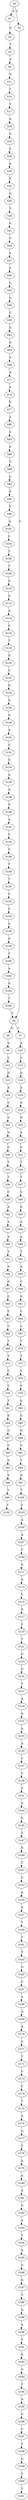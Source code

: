 strict digraph  {
	S0 -> S1 [ label = A ];
	S0 -> S2 [ label = T ];
	S1 -> S3 [ label = G ];
	S2 -> S4 [ label = C ];
	S3 -> S5 [ label = T ];
	S4 -> S6 [ label = G ];
	S4 -> S7 [ label = C ];
	S5 -> S8 [ label = C ];
	S6 -> S9 [ label = G ];
	S7 -> S10 [ label = A ];
	S8 -> S11 [ label = G ];
	S9 -> S12 [ label = C ];
	S10 -> S13 [ label = C ];
	S11 -> S14 [ label = T ];
	S12 -> S15 [ label = G ];
	S13 -> S16 [ label = G ];
	S14 -> S17 [ label = T ];
	S15 -> S18 [ label = A ];
	S16 -> S19 [ label = A ];
	S17 -> S20 [ label = A ];
	S18 -> S21 [ label = C ];
	S19 -> S22 [ label = A ];
	S20 -> S23 [ label = G ];
	S21 -> S24 [ label = C ];
	S22 -> S25 [ label = G ];
	S23 -> S26 [ label = T ];
	S24 -> S27 [ label = G ];
	S25 -> S28 [ label = A ];
	S26 -> S29 [ label = A ];
	S27 -> S30 [ label = C ];
	S28 -> S31 [ label = C ];
	S29 -> S32 [ label = C ];
	S30 -> S33 [ label = T ];
	S31 -> S34 [ label = T ];
	S32 -> S35 [ label = G ];
	S33 -> S36 [ label = T ];
	S34 -> S37 [ label = T ];
	S35 -> S38 [ label = T ];
	S36 -> S39 [ label = C ];
	S37 -> S40 [ label = C ];
	S38 -> S41 [ label = G ];
	S39 -> S42 [ label = A ];
	S40 -> S43 [ label = G ];
	S41 -> S44 [ label = G ];
	S42 -> S45 [ label = A ];
	S43 -> S46 [ label = A ];
	S44 -> S47 [ label = A ];
	S45 -> S48 [ label = A ];
	S46 -> S49 [ label = A ];
	S47 -> S50 [ label = C ];
	S48 -> S51 [ label = T ];
	S49 -> S52 [ label = T ];
	S50 -> S53 [ label = G ];
	S51 -> S54 [ label = A ];
	S52 -> S55 [ label = A ];
	S53 -> S56 [ label = G ];
	S54 -> S57 [ label = G ];
	S55 -> S58 [ label = C ];
	S56 -> S59 [ label = C ];
	S57 -> S60 [ label = C ];
	S58 -> S61 [ label = G ];
	S59 -> S62 [ label = G ];
	S60 -> S63 [ label = C ];
	S61 -> S64 [ label = C ];
	S62 -> S65 [ label = G ];
	S63 -> S66 [ label = C ];
	S64 -> S67 [ label = C ];
	S65 -> S68 [ label = A ];
	S66 -> S69 [ label = T ];
	S67 -> S70 [ label = T ];
	S68 -> S71 [ label = A ];
	S69 -> S72 [ label = T ];
	S70 -> S73 [ label = T ];
	S71 -> S74 [ label = A ];
	S72 -> S75 [ label = C ];
	S73 -> S76 [ label = C ];
	S74 -> S77 [ label = G ];
	S75 -> S78 [ label = C ];
	S76 -> S79 [ label = C ];
	S77 -> S80 [ label = A ];
	S78 -> S81 [ label = T ];
	S79 -> S82 [ label = G ];
	S80 -> S83 [ label = G ];
	S81 -> S84 [ label = G ];
	S82 -> S85 [ label = G ];
	S83 -> S86 [ label = G ];
	S84 -> S87 [ label = G ];
	S85 -> S88 [ label = G ];
	S86 -> S89 [ label = T ];
	S87 -> S90 [ label = C ];
	S88 -> S91 [ label = C ];
	S89 -> S92 [ label = C ];
	S90 -> S93 [ label = G ];
	S91 -> S94 [ label = T ];
	S92 -> S95 [ label = G ];
	S93 -> S96 [ label = G ];
	S94 -> S97 [ label = G ];
	S95 -> S98 [ label = C ];
	S96 -> S99 [ label = T ];
	S97 -> S100 [ label = T ];
	S98 -> S101 [ label = G ];
	S99 -> S102 [ label = T ];
	S100 -> S103 [ label = C ];
	S101 -> S104 [ label = C ];
	S103 -> S105 [ label = A ];
	S104 -> S106 [ label = T ];
	S105 -> S107 [ label = A ];
	S106 -> S108 [ label = T ];
	S107 -> S109 [ label = C ];
	S108 -> S110 [ label = G ];
	S109 -> S111 [ label = G ];
	S110 -> S112 [ label = G ];
	S111 -> S113 [ label = A ];
	S112 -> S114 [ label = A ];
	S113 -> S115 [ label = C ];
	S114 -> S116 [ label = C ];
	S115 -> S117 [ label = A ];
	S116 -> S118 [ label = T ];
	S117 -> S119 [ label = C ];
	S118 -> S120 [ label = G ];
	S119 -> S121 [ label = T ];
	S120 -> S122 [ label = C ];
	S121 -> S123 [ label = G ];
	S122 -> S124 [ label = G ];
	S123 -> S125 [ label = G ];
	S124 -> S126 [ label = G ];
	S125 -> S127 [ label = T ];
	S126 -> S128 [ label = G ];
	S127 -> S129 [ label = A ];
	S128 -> S130 [ label = A ];
	S129 -> S131 [ label = G ];
	S130 -> S132 [ label = C ];
	S131 -> S133 [ label = A ];
	S132 -> S134 [ label = G ];
	S133 -> S135 [ label = A ];
	S134 -> S136 [ label = A ];
	S135 -> S137 [ label = C ];
	S136 -> S138 [ label = A ];
	S137 -> S139 [ label = C ];
	S138 -> S140 [ label = G ];
	S139 -> S141 [ label = C ];
	S140 -> S142 [ label = A ];
	S141 -> S143 [ label = A ];
	S142 -> S144 [ label = C ];
	S143 -> S145 [ label = G ];
	S144 -> S146 [ label = C ];
	S145 -> S147 [ label = T ];
	S146 -> S148 [ label = T ];
	S147 -> S149 [ label = G ];
	S148 -> S150 [ label = T ];
	S149 -> S151 [ label = T ];
	S150 -> S152 [ label = C ];
	S151 -> S153 [ label = C ];
	S152 -> S154 [ label = C ];
	S153 -> S155 [ label = G ];
	S154 -> S156 [ label = C ];
	S155 -> S157 [ label = G ];
	S156 -> S158 [ label = G ];
	S157 -> S159 [ label = T ];
	S158 -> S160 [ label = T ];
	S159 -> S161 [ label = T ];
	S160 -> S162 [ label = A ];
	S161 -> S163 [ label = T ];
	S162 -> S164 [ label = G ];
	S163 -> S165 [ label = G ];
	S164 -> S166 [ label = T ];
	S165 -> S167 [ label = C ];
	S166 -> S4 [ label = C ];
	S167 -> S168 [ label = A ];
	S168 -> S169 [ label = A ];
	S169 -> S170 [ label = A ];
	S170 -> S171 [ label = C ];
	S171 -> S172 [ label = T ];
	S172 -> S173 [ label = C ];
	S173 -> S174 [ label = C ];
	S174 -> S175 [ label = T ];
	S175 -> S176 [ label = G ];
	S176 -> S177 [ label = G ];
	S177 -> S178 [ label = T ];
	S178 -> S179 [ label = A ];
	S179 -> S180 [ label = A ];
	S180 -> S181 [ label = A ];
	S181 -> S182 [ label = A ];
	S182 -> S183 [ label = A ];
	S183 -> S184 [ label = T ];
	S184 -> S185 [ label = A ];
	S185 -> S186 [ label = G ];
	S186 -> S187 [ label = G ];
	S187 -> S188 [ label = T ];
	S188 -> S189 [ label = A ];
	S189 -> S190 [ label = A ];
	S190 -> S191 [ label = C ];
	S191 -> S192 [ label = G ];
	S192 -> S193 [ label = G ];
	S193 -> S194 [ label = T ];
	S194 -> S195 [ label = A ];
	S195 -> S196 [ label = G ];
	S196 -> S197 [ label = C ];
	S197 -> S198 [ label = C ];
	S198 -> S199 [ label = G ];
	S199 -> S200 [ label = T ];
	S200 -> S201 [ label = T ];
}
